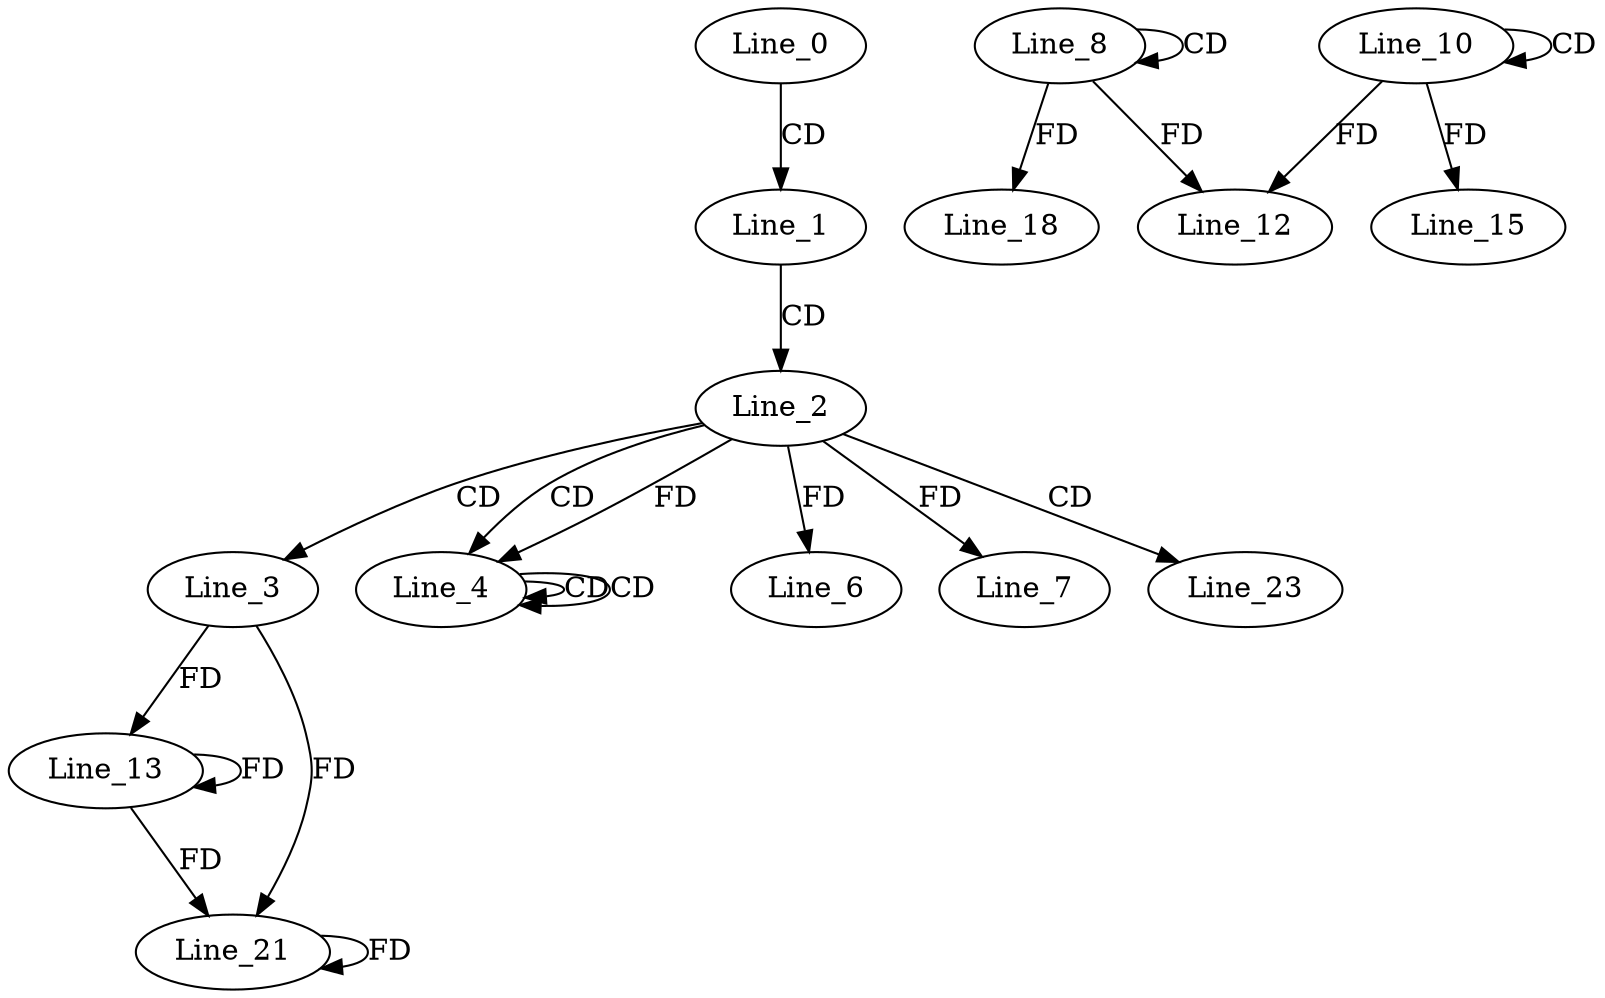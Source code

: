 digraph G {
  Line_0;
  Line_1;
  Line_2;
  Line_3;
  Line_4;
  Line_4;
  Line_4;
  Line_4;
  Line_4;
  Line_4;
  Line_4;
  Line_6;
  Line_7;
  Line_8;
  Line_8;
  Line_10;
  Line_10;
  Line_12;
  Line_12;
  Line_13;
  Line_15;
  Line_18;
  Line_21;
  Line_23;
  Line_0 -> Line_1 [ label="CD" ];
  Line_1 -> Line_2 [ label="CD" ];
  Line_2 -> Line_3 [ label="CD" ];
  Line_2 -> Line_4 [ label="CD" ];
  Line_2 -> Line_4 [ label="FD" ];
  Line_4 -> Line_4 [ label="CD" ];
  Line_4 -> Line_4 [ label="CD" ];
  Line_2 -> Line_6 [ label="FD" ];
  Line_2 -> Line_7 [ label="FD" ];
  Line_8 -> Line_8 [ label="CD" ];
  Line_10 -> Line_10 [ label="CD" ];
  Line_10 -> Line_12 [ label="FD" ];
  Line_8 -> Line_12 [ label="FD" ];
  Line_3 -> Line_13 [ label="FD" ];
  Line_13 -> Line_13 [ label="FD" ];
  Line_10 -> Line_15 [ label="FD" ];
  Line_8 -> Line_18 [ label="FD" ];
  Line_3 -> Line_21 [ label="FD" ];
  Line_13 -> Line_21 [ label="FD" ];
  Line_21 -> Line_21 [ label="FD" ];
  Line_2 -> Line_23 [ label="CD" ];
}
